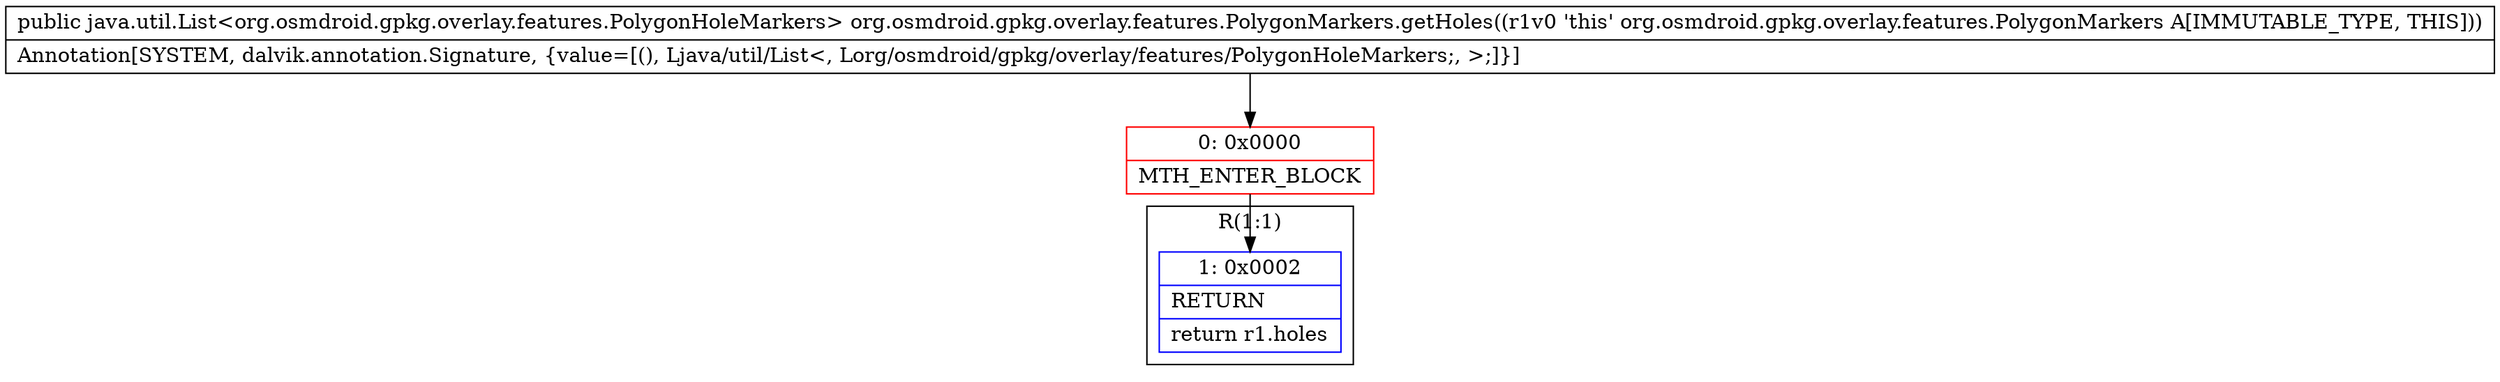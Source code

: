 digraph "CFG fororg.osmdroid.gpkg.overlay.features.PolygonMarkers.getHoles()Ljava\/util\/List;" {
subgraph cluster_Region_1536566935 {
label = "R(1:1)";
node [shape=record,color=blue];
Node_1 [shape=record,label="{1\:\ 0x0002|RETURN\l|return r1.holes\l}"];
}
Node_0 [shape=record,color=red,label="{0\:\ 0x0000|MTH_ENTER_BLOCK\l}"];
MethodNode[shape=record,label="{public java.util.List\<org.osmdroid.gpkg.overlay.features.PolygonHoleMarkers\> org.osmdroid.gpkg.overlay.features.PolygonMarkers.getHoles((r1v0 'this' org.osmdroid.gpkg.overlay.features.PolygonMarkers A[IMMUTABLE_TYPE, THIS]))  | Annotation[SYSTEM, dalvik.annotation.Signature, \{value=[(), Ljava\/util\/List\<, Lorg\/osmdroid\/gpkg\/overlay\/features\/PolygonHoleMarkers;, \>;]\}]\l}"];
MethodNode -> Node_0;
Node_0 -> Node_1;
}

